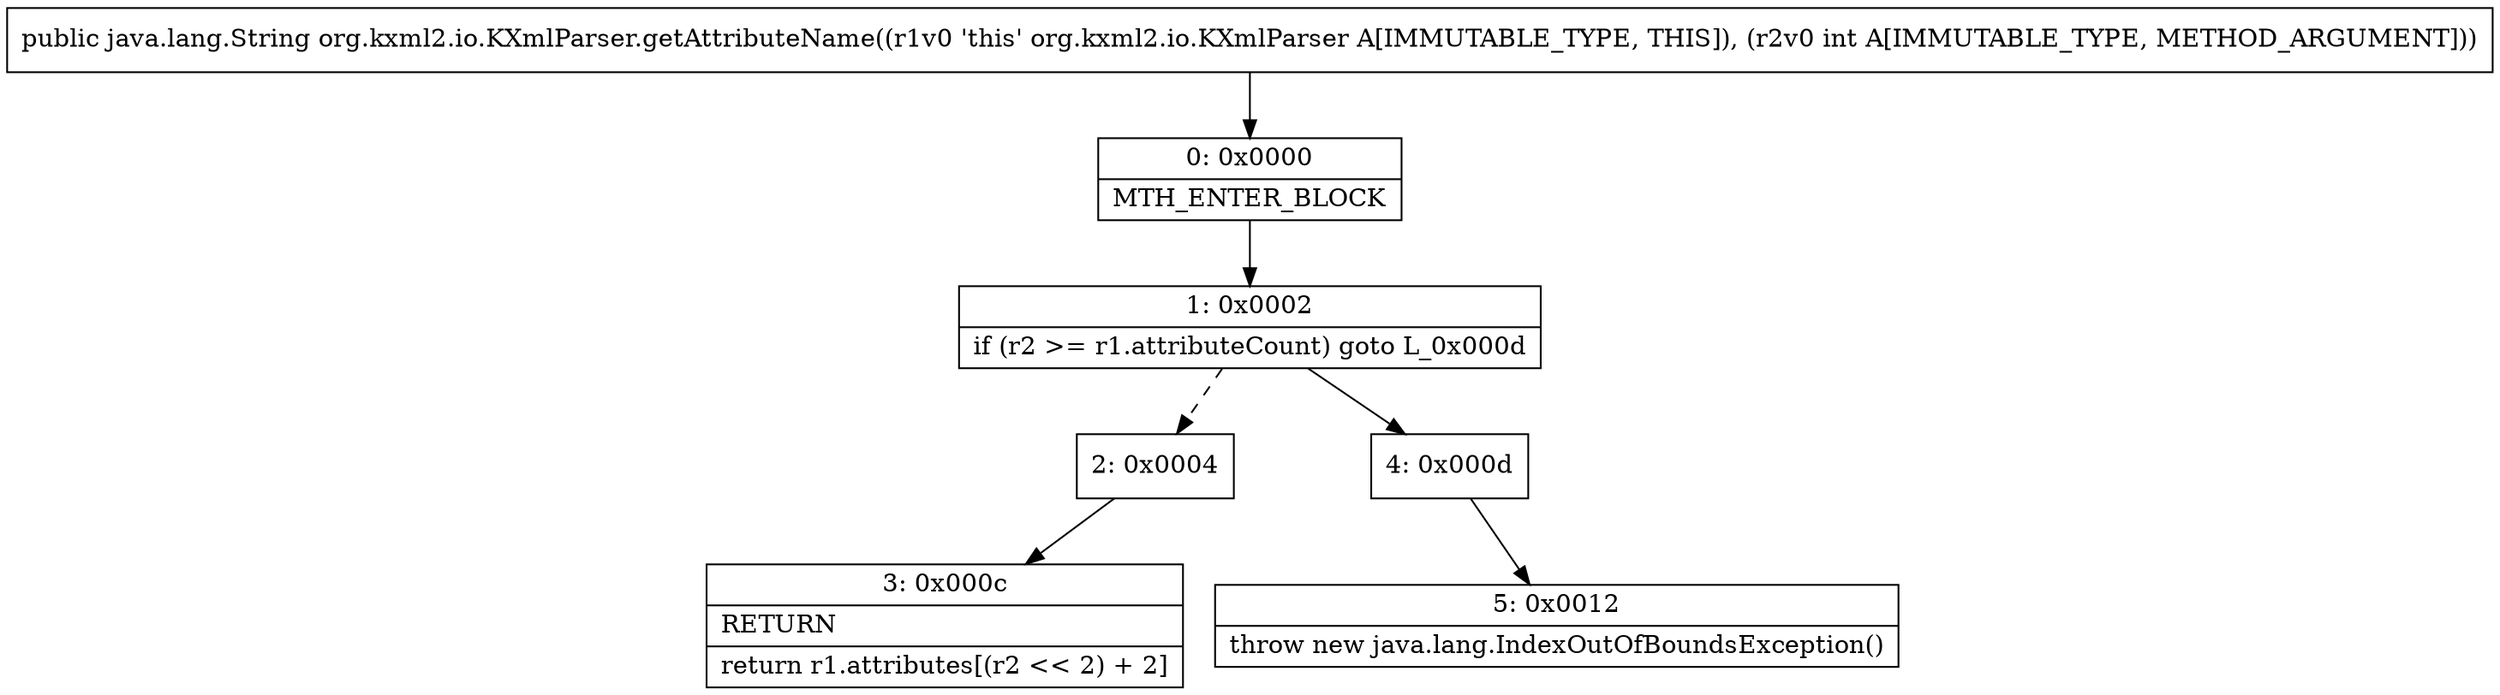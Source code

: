 digraph "CFG fororg.kxml2.io.KXmlParser.getAttributeName(I)Ljava\/lang\/String;" {
Node_0 [shape=record,label="{0\:\ 0x0000|MTH_ENTER_BLOCK\l}"];
Node_1 [shape=record,label="{1\:\ 0x0002|if (r2 \>= r1.attributeCount) goto L_0x000d\l}"];
Node_2 [shape=record,label="{2\:\ 0x0004}"];
Node_3 [shape=record,label="{3\:\ 0x000c|RETURN\l|return r1.attributes[(r2 \<\< 2) + 2]\l}"];
Node_4 [shape=record,label="{4\:\ 0x000d}"];
Node_5 [shape=record,label="{5\:\ 0x0012|throw new java.lang.IndexOutOfBoundsException()\l}"];
MethodNode[shape=record,label="{public java.lang.String org.kxml2.io.KXmlParser.getAttributeName((r1v0 'this' org.kxml2.io.KXmlParser A[IMMUTABLE_TYPE, THIS]), (r2v0 int A[IMMUTABLE_TYPE, METHOD_ARGUMENT])) }"];
MethodNode -> Node_0;
Node_0 -> Node_1;
Node_1 -> Node_2[style=dashed];
Node_1 -> Node_4;
Node_2 -> Node_3;
Node_4 -> Node_5;
}

